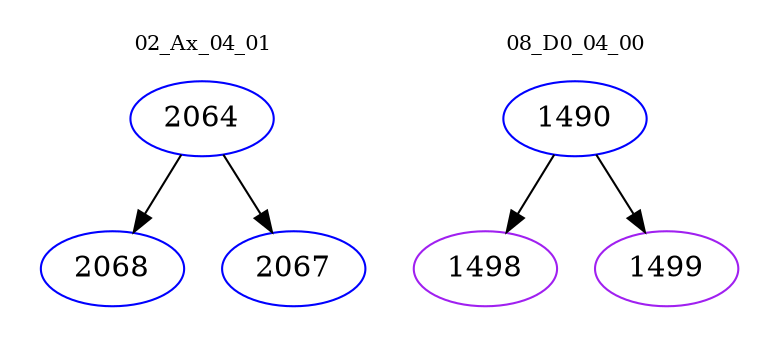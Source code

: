 digraph{
subgraph cluster_0 {
color = white
label = "02_Ax_04_01";
fontsize=10;
T0_2064 [label="2064", color="blue"]
T0_2064 -> T0_2068 [color="black"]
T0_2068 [label="2068", color="blue"]
T0_2064 -> T0_2067 [color="black"]
T0_2067 [label="2067", color="blue"]
}
subgraph cluster_1 {
color = white
label = "08_D0_04_00";
fontsize=10;
T1_1490 [label="1490", color="blue"]
T1_1490 -> T1_1498 [color="black"]
T1_1498 [label="1498", color="purple"]
T1_1490 -> T1_1499 [color="black"]
T1_1499 [label="1499", color="purple"]
}
}
